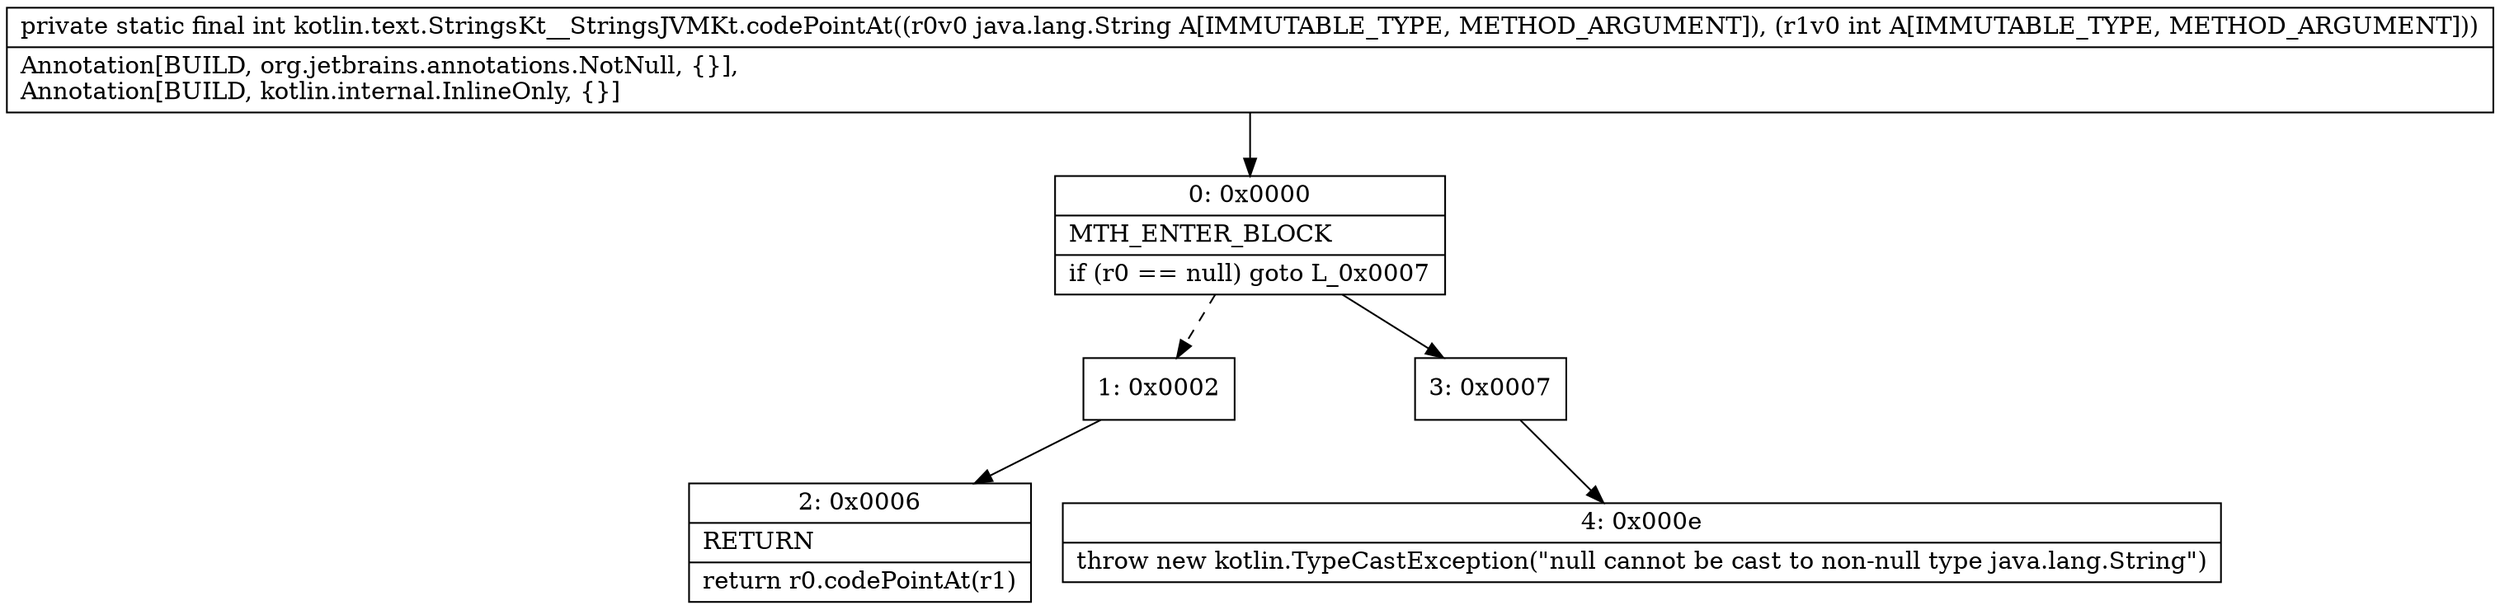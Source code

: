digraph "CFG forkotlin.text.StringsKt__StringsJVMKt.codePointAt(Ljava\/lang\/String;I)I" {
Node_0 [shape=record,label="{0\:\ 0x0000|MTH_ENTER_BLOCK\l|if (r0 == null) goto L_0x0007\l}"];
Node_1 [shape=record,label="{1\:\ 0x0002}"];
Node_2 [shape=record,label="{2\:\ 0x0006|RETURN\l|return r0.codePointAt(r1)\l}"];
Node_3 [shape=record,label="{3\:\ 0x0007}"];
Node_4 [shape=record,label="{4\:\ 0x000e|throw new kotlin.TypeCastException(\"null cannot be cast to non\-null type java.lang.String\")\l}"];
MethodNode[shape=record,label="{private static final int kotlin.text.StringsKt__StringsJVMKt.codePointAt((r0v0 java.lang.String A[IMMUTABLE_TYPE, METHOD_ARGUMENT]), (r1v0 int A[IMMUTABLE_TYPE, METHOD_ARGUMENT]))  | Annotation[BUILD, org.jetbrains.annotations.NotNull, \{\}], \lAnnotation[BUILD, kotlin.internal.InlineOnly, \{\}]\l}"];
MethodNode -> Node_0;
Node_0 -> Node_1[style=dashed];
Node_0 -> Node_3;
Node_1 -> Node_2;
Node_3 -> Node_4;
}

